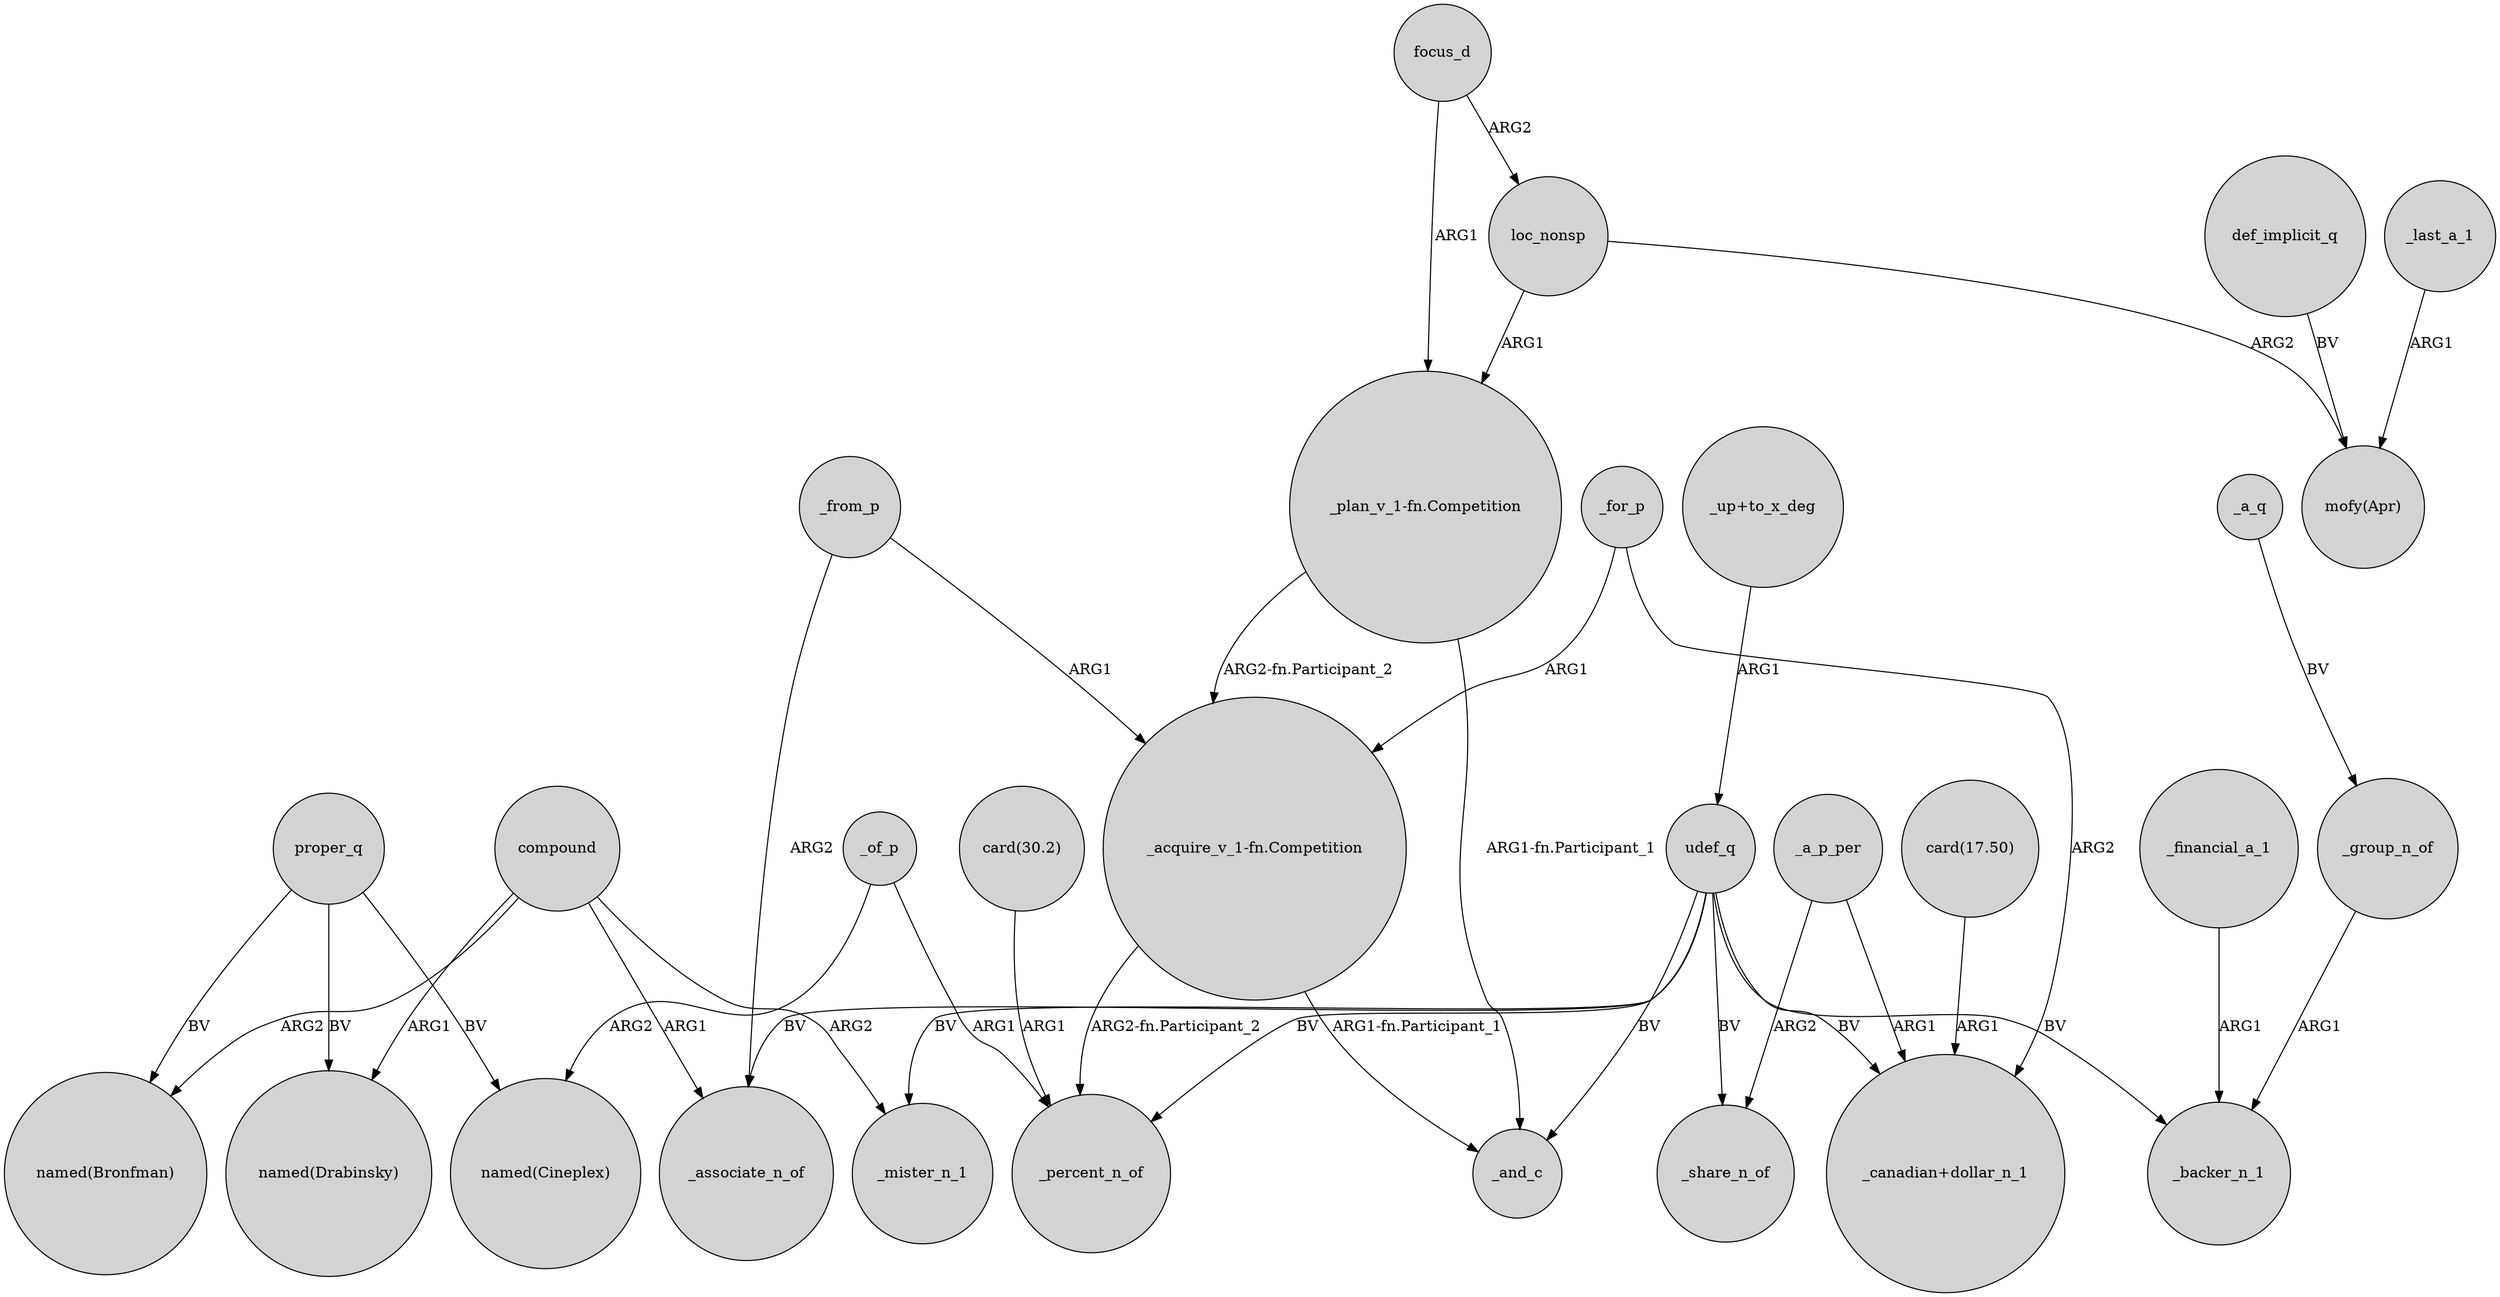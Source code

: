 digraph {
	node [shape=circle style=filled]
	proper_q -> "named(Cineplex)" [label=BV]
	compound -> _mister_n_1 [label=ARG2]
	"card(17.50)" -> "_canadian+dollar_n_1" [label=ARG1]
	"_acquire_v_1-fn.Competition" -> _percent_n_of [label="ARG2-fn.Participant_2"]
	def_implicit_q -> "mofy(Apr)" [label=BV]
	_last_a_1 -> "mofy(Apr)" [label=ARG1]
	compound -> "named(Drabinsky)" [label=ARG1]
	_of_p -> "named(Cineplex)" [label=ARG2]
	_financial_a_1 -> _backer_n_1 [label=ARG1]
	_from_p -> _associate_n_of [label=ARG2]
	focus_d -> loc_nonsp [label=ARG2]
	proper_q -> "named(Drabinsky)" [label=BV]
	udef_q -> _mister_n_1 [label=BV]
	_from_p -> "_acquire_v_1-fn.Competition" [label=ARG1]
	_of_p -> _percent_n_of [label=ARG1]
	_for_p -> "_acquire_v_1-fn.Competition" [label=ARG1]
	udef_q -> _and_c [label=BV]
	_a_q -> _group_n_of [label=BV]
	udef_q -> "_canadian+dollar_n_1" [label=BV]
	"_acquire_v_1-fn.Competition" -> _and_c [label="ARG1-fn.Participant_1"]
	focus_d -> "_plan_v_1-fn.Competition" [label=ARG1]
	udef_q -> _associate_n_of [label=BV]
	_a_p_per -> _share_n_of [label=ARG2]
	udef_q -> _percent_n_of [label=BV]
	"_plan_v_1-fn.Competition" -> _and_c [label="ARG1-fn.Participant_1"]
	compound -> "named(Bronfman)" [label=ARG2]
	"_plan_v_1-fn.Competition" -> "_acquire_v_1-fn.Competition" [label="ARG2-fn.Participant_2"]
	udef_q -> _share_n_of [label=BV]
	udef_q -> _backer_n_1 [label=BV]
	_for_p -> "_canadian+dollar_n_1" [label=ARG2]
	_a_p_per -> "_canadian+dollar_n_1" [label=ARG1]
	loc_nonsp -> "_plan_v_1-fn.Competition" [label=ARG1]
	"_up+to_x_deg" -> udef_q [label=ARG1]
	_group_n_of -> _backer_n_1 [label=ARG1]
	compound -> _associate_n_of [label=ARG1]
	proper_q -> "named(Bronfman)" [label=BV]
	loc_nonsp -> "mofy(Apr)" [label=ARG2]
	"card(30.2)" -> _percent_n_of [label=ARG1]
}
